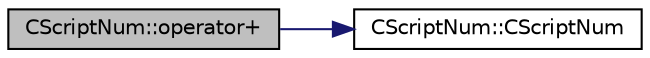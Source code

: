 digraph "CScriptNum::operator+"
{
  edge [fontname="Helvetica",fontsize="10",labelfontname="Helvetica",labelfontsize="10"];
  node [fontname="Helvetica",fontsize="10",shape=record];
  rankdir="LR";
  Node16 [label="CScriptNum::operator+",height=0.2,width=0.4,color="black", fillcolor="grey75", style="filled", fontcolor="black"];
  Node16 -> Node17 [color="midnightblue",fontsize="10",style="solid",fontname="Helvetica"];
  Node17 [label="CScriptNum::CScriptNum",height=0.2,width=0.4,color="black", fillcolor="white", style="filled",URL="$class_c_script_num.html#abd546b6e7786ba70aeeb81e218d055bc",tooltip="Numeric opcodes (OP_1ADD, etc) are restricted to operating on 4-byte integers. "];
}
